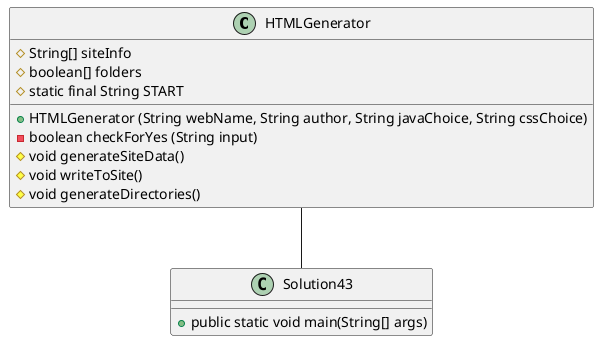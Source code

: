 @startuml
'https://plantuml.com/sequence-diagram

class HTMLGenerator {
 # String[] siteInfo
 # boolean[] folders
 # static final String START

 + HTMLGenerator (String webName, String author, String javaChoice, String cssChoice)
 - boolean checkForYes (String input)
 # void generateSiteData()
 # void writeToSite()
 # void generateDirectories()
}

class Solution43{
+ public static void main(String[] args)
}

HTMLGenerator -- Solution43

@enduml